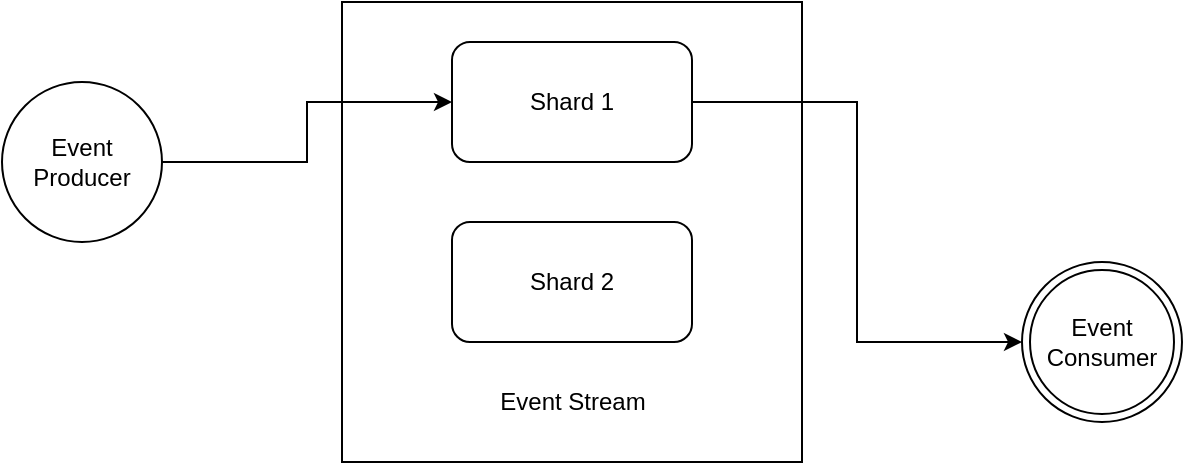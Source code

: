 <mxfile version="13.1.3">
    <diagram id="6hGFLwfOUW9BJ-s0fimq" name="Page-1">
        <mxGraphModel dx="915" dy="830" grid="1" gridSize="10" guides="1" tooltips="1" connect="1" arrows="1" fold="1" page="1" pageScale="1" pageWidth="827" pageHeight="1169" math="0" shadow="0">
            <root>
                <mxCell id="0"/>
                <mxCell id="1" parent="0"/>
                <mxCell id="3" value="" style="whiteSpace=wrap;html=1;aspect=fixed;" vertex="1" parent="1">
                    <mxGeometry x="280" y="170" width="230" height="230" as="geometry"/>
                </mxCell>
                <mxCell id="9" style="edgeStyle=orthogonalEdgeStyle;rounded=0;orthogonalLoop=1;jettySize=auto;html=1;" edge="1" parent="1" source="2" target="5">
                    <mxGeometry relative="1" as="geometry"/>
                </mxCell>
                <mxCell id="2" value="Event&lt;br&gt;Producer" style="ellipse;whiteSpace=wrap;html=1;aspect=fixed;" vertex="1" parent="1">
                    <mxGeometry x="110" y="210" width="80" height="80" as="geometry"/>
                </mxCell>
                <mxCell id="4" value="Event&lt;br&gt;Consumer" style="ellipse;shape=doubleEllipse;whiteSpace=wrap;html=1;aspect=fixed;" vertex="1" parent="1">
                    <mxGeometry x="620" y="300" width="80" height="80" as="geometry"/>
                </mxCell>
                <mxCell id="10" style="edgeStyle=orthogonalEdgeStyle;rounded=0;orthogonalLoop=1;jettySize=auto;html=1;entryX=0;entryY=0.5;entryDx=0;entryDy=0;" edge="1" parent="1" source="5" target="4">
                    <mxGeometry relative="1" as="geometry"/>
                </mxCell>
                <mxCell id="5" value="Shard 1" style="rounded=1;whiteSpace=wrap;html=1;" vertex="1" parent="1">
                    <mxGeometry x="335" y="190" width="120" height="60" as="geometry"/>
                </mxCell>
                <mxCell id="6" value="Shard 2" style="rounded=1;whiteSpace=wrap;html=1;" vertex="1" parent="1">
                    <mxGeometry x="335" y="280" width="120" height="60" as="geometry"/>
                </mxCell>
                <mxCell id="7" value="Event Stream" style="text;html=1;strokeColor=none;fillColor=none;align=center;verticalAlign=middle;whiteSpace=wrap;rounded=0;" vertex="1" parent="1">
                    <mxGeometry x="347.5" y="360" width="95" height="20" as="geometry"/>
                </mxCell>
            </root>
        </mxGraphModel>
    </diagram>
</mxfile>